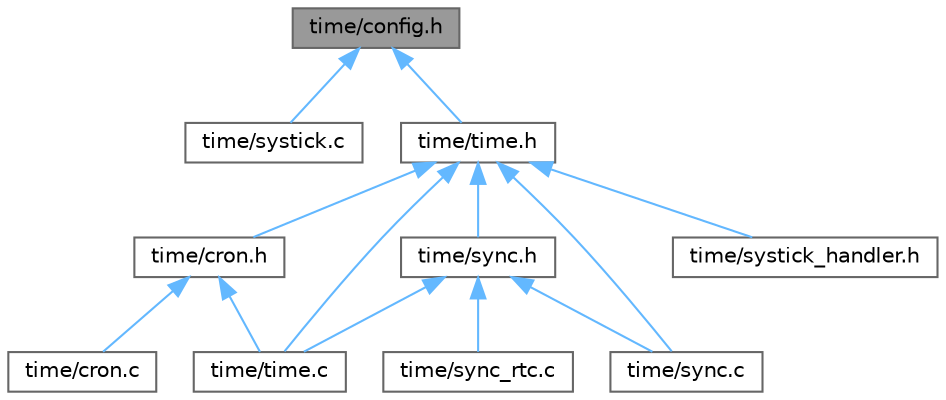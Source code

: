 digraph "time/config.h"
{
 // INTERACTIVE_SVG=YES
 // LATEX_PDF_SIZE
  bgcolor="transparent";
  edge [fontname=Helvetica,fontsize=10,labelfontname=Helvetica,labelfontsize=10];
  node [fontname=Helvetica,fontsize=10,shape=box,height=0.2,width=0.4];
  Node1 [id="Node000001",label="time/config.h",height=0.2,width=0.4,color="gray40", fillcolor="grey60", style="filled", fontcolor="black",tooltip=" "];
  Node1 -> Node2 [id="edge1_Node000001_Node000002",dir="back",color="steelblue1",style="solid",tooltip=" "];
  Node2 [id="Node000002",label="time/systick.c",height=0.2,width=0.4,color="grey40", fillcolor="white", style="filled",URL="$systick_8c.html",tooltip=" "];
  Node1 -> Node3 [id="edge2_Node000001_Node000003",dir="back",color="steelblue1",style="solid",tooltip=" "];
  Node3 [id="Node000003",label="time/time.h",height=0.2,width=0.4,color="grey40", fillcolor="white", style="filled",URL="$time_8h.html",tooltip="Time related functions for embebedded systems."];
  Node3 -> Node4 [id="edge3_Node000003_Node000004",dir="back",color="steelblue1",style="solid",tooltip=" "];
  Node4 [id="Node000004",label="time/cron.h",height=0.2,width=0.4,color="grey40", fillcolor="white", style="filled",URL="$cron_8h.html",tooltip="Cron-like scheduling framework for embebedded systems."];
  Node4 -> Node5 [id="edge4_Node000004_Node000005",dir="back",color="steelblue1",style="solid",tooltip=" "];
  Node5 [id="Node000005",label="time/cron.c",height=0.2,width=0.4,color="grey40", fillcolor="white", style="filled",URL="$cron_8c.html",tooltip="Cron-like scheduling framework implementations."];
  Node4 -> Node6 [id="edge5_Node000004_Node000006",dir="back",color="steelblue1",style="solid",tooltip=" "];
  Node6 [id="Node000006",label="time/time.c",height=0.2,width=0.4,color="grey40", fillcolor="white", style="filled",URL="$time_8c.html",tooltip="Time related function implementations."];
  Node3 -> Node7 [id="edge6_Node000003_Node000007",dir="back",color="steelblue1",style="solid",tooltip=" "];
  Node7 [id="Node000007",label="time/sync.c",height=0.2,width=0.4,color="grey40", fillcolor="white", style="filled",URL="$sync_8c.html",tooltip="Time synchonization function implementation."];
  Node3 -> Node8 [id="edge7_Node000003_Node000008",dir="back",color="steelblue1",style="solid",tooltip=" "];
  Node8 [id="Node000008",label="time/sync.h",height=0.2,width=0.4,color="grey40", fillcolor="white", style="filled",URL="$sync_8h.html",tooltip="Time synchonization functions for embebedded systems."];
  Node8 -> Node7 [id="edge8_Node000008_Node000007",dir="back",color="steelblue1",style="solid",tooltip=" "];
  Node8 -> Node9 [id="edge9_Node000008_Node000009",dir="back",color="steelblue1",style="solid",tooltip=" "];
  Node9 [id="Node000009",label="time/sync_rtc.c",height=0.2,width=0.4,color="grey40", fillcolor="white", style="filled",URL="$sync__rtc_8c.html",tooltip=" "];
  Node8 -> Node6 [id="edge10_Node000008_Node000006",dir="back",color="steelblue1",style="solid",tooltip=" "];
  Node3 -> Node10 [id="edge11_Node000003_Node000010",dir="back",color="steelblue1",style="solid",tooltip=" "];
  Node10 [id="Node000010",label="time/systick_handler.h",height=0.2,width=0.4,color="grey40", fillcolor="white", style="filled",URL="$systick__handler_8h.html",tooltip="Interrupt handler for the system tick for static inclusion in the application."];
  Node3 -> Node6 [id="edge12_Node000003_Node000006",dir="back",color="steelblue1",style="solid",tooltip=" "];
}
